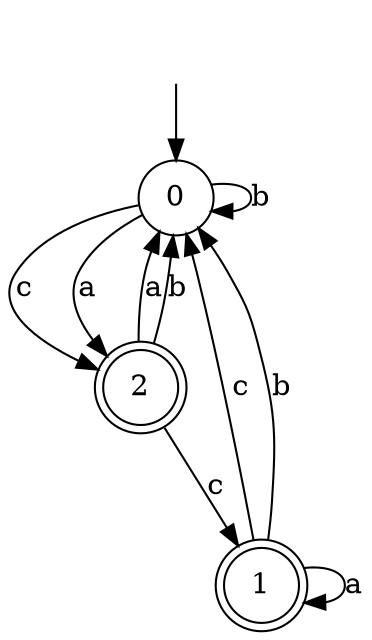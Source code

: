 digraph g {
__start [label=""shape=none]
	0[shape="circle" label="0"]
	1[shape="doublecircle" label="1"]
	2[shape="doublecircle" label="2"]
__start -> 0
	0->2 [label="c"]
	0->2 [label="a"]
	0->0 [label="b"]
	1->0 [label="c"]
	1->1 [label="a"]
	1->0 [label="b"]
	2->1 [label="c"]
	2->0 [label="a"]
	2->0 [label="b"]
}